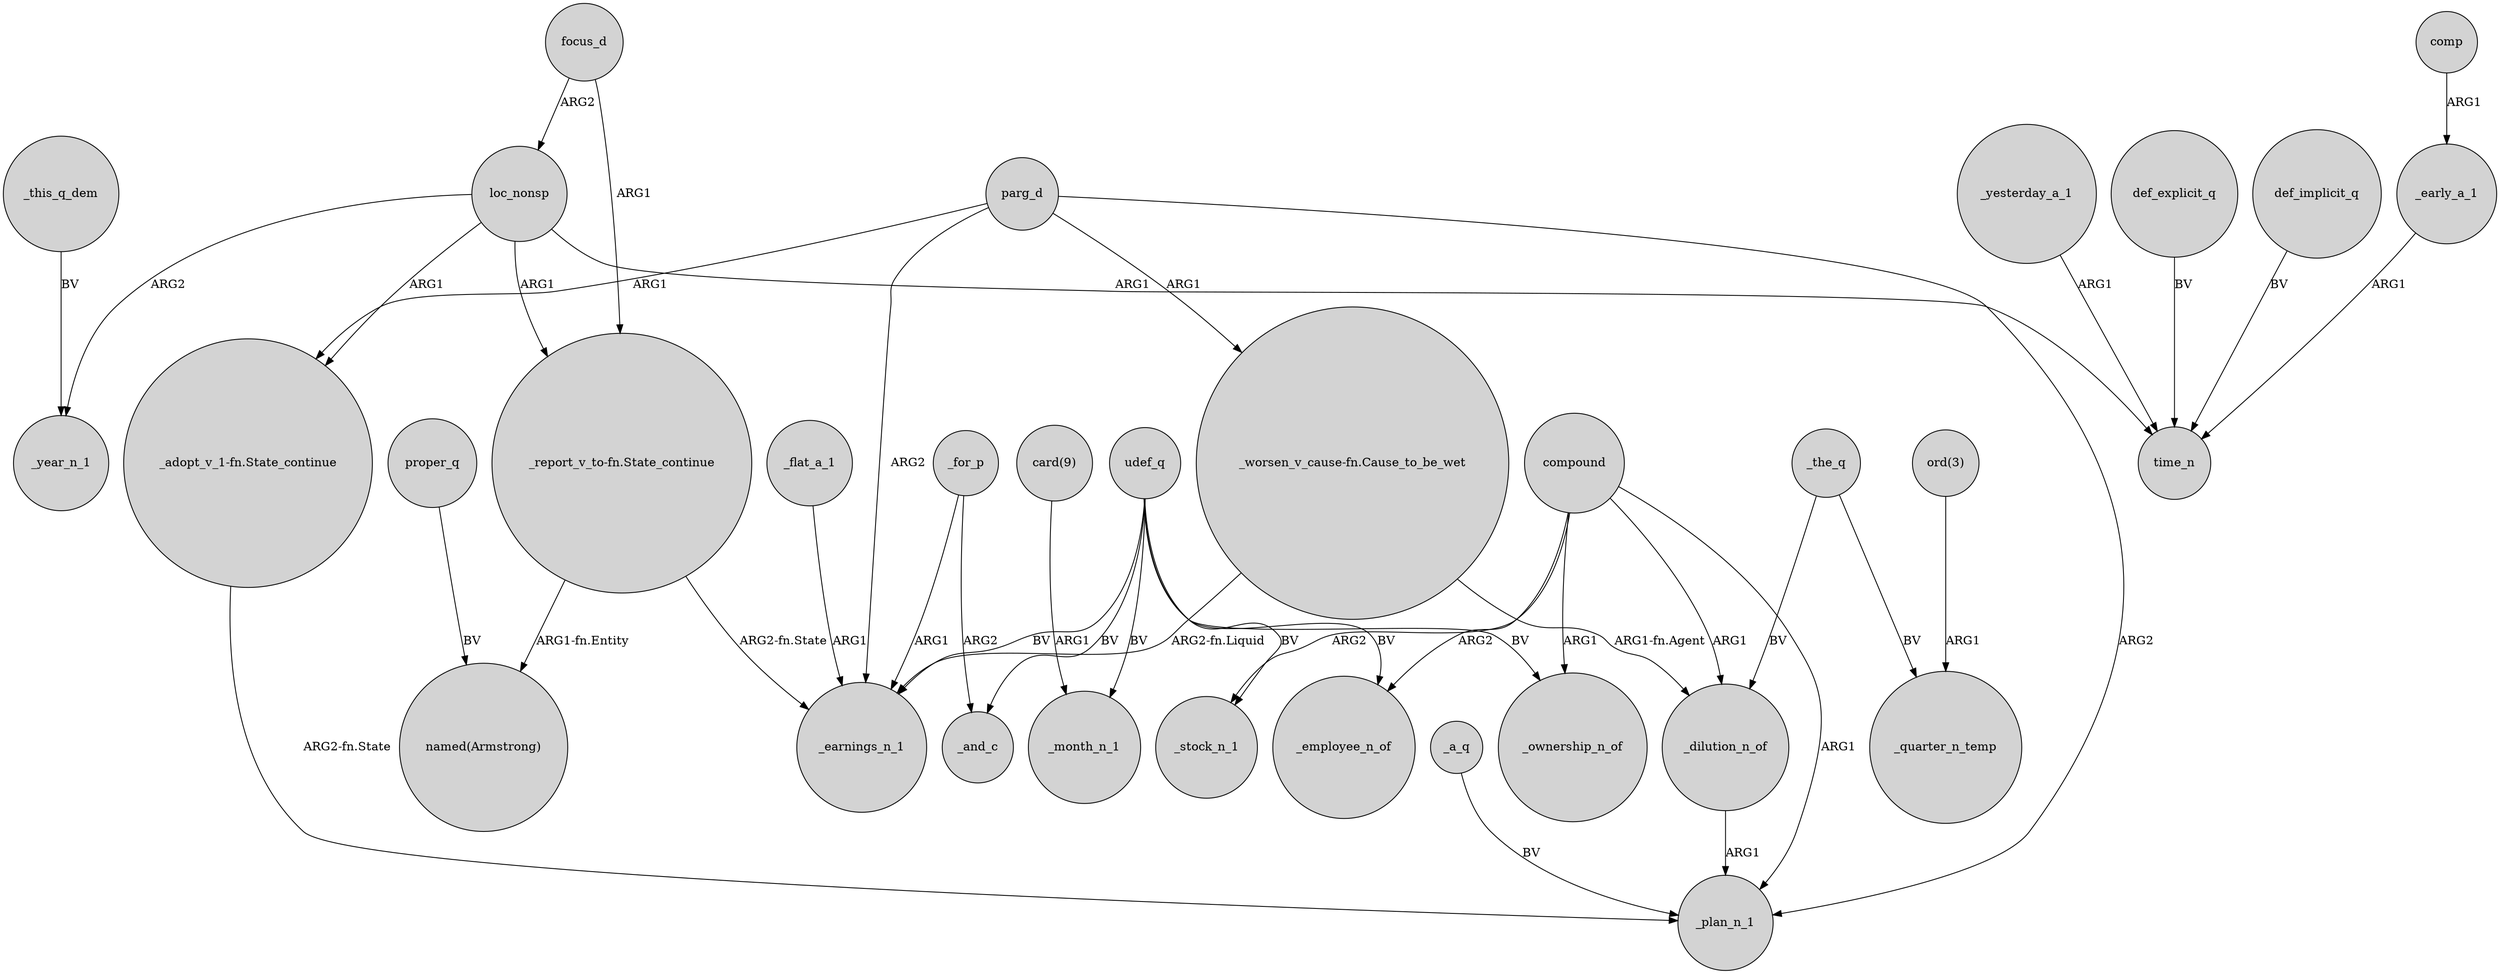 digraph {
	node [shape=circle style=filled]
	udef_q -> _month_n_1 [label=BV]
	_early_a_1 -> time_n [label=ARG1]
	"_report_v_to-fn.State_continue" -> _earnings_n_1 [label="ARG2-fn.State"]
	"_report_v_to-fn.State_continue" -> "named(Armstrong)" [label="ARG1-fn.Entity"]
	"ord(3)" -> _quarter_n_temp [label=ARG1]
	compound -> _ownership_n_of [label=ARG1]
	loc_nonsp -> "_adopt_v_1-fn.State_continue" [label=ARG1]
	_the_q -> _quarter_n_temp [label=BV]
	parg_d -> _plan_n_1 [label=ARG2]
	comp -> _early_a_1 [label=ARG1]
	_yesterday_a_1 -> time_n [label=ARG1]
	focus_d -> loc_nonsp [label=ARG2]
	udef_q -> _and_c [label=BV]
	loc_nonsp -> _year_n_1 [label=ARG2]
	_dilution_n_of -> _plan_n_1 [label=ARG1]
	udef_q -> _ownership_n_of [label=BV]
	loc_nonsp -> "_report_v_to-fn.State_continue" [label=ARG1]
	"_adopt_v_1-fn.State_continue" -> _plan_n_1 [label="ARG2-fn.State"]
	udef_q -> _stock_n_1 [label=BV]
	"_worsen_v_cause-fn.Cause_to_be_wet" -> _dilution_n_of [label="ARG1-fn.Agent"]
	udef_q -> _earnings_n_1 [label=BV]
	_a_q -> _plan_n_1 [label=BV]
	compound -> _stock_n_1 [label=ARG2]
	parg_d -> "_worsen_v_cause-fn.Cause_to_be_wet" [label=ARG1]
	parg_d -> "_adopt_v_1-fn.State_continue" [label=ARG1]
	_this_q_dem -> _year_n_1 [label=BV]
	_flat_a_1 -> _earnings_n_1 [label=ARG1]
	loc_nonsp -> time_n [label=ARG1]
	focus_d -> "_report_v_to-fn.State_continue" [label=ARG1]
	compound -> _dilution_n_of [label=ARG1]
	"_worsen_v_cause-fn.Cause_to_be_wet" -> _earnings_n_1 [label="ARG2-fn.Liquid"]
	def_explicit_q -> time_n [label=BV]
	_the_q -> _dilution_n_of [label=BV]
	_for_p -> _earnings_n_1 [label=ARG1]
	compound -> _employee_n_of [label=ARG2]
	compound -> _plan_n_1 [label=ARG1]
	"card(9)" -> _month_n_1 [label=ARG1]
	def_implicit_q -> time_n [label=BV]
	udef_q -> _employee_n_of [label=BV]
	proper_q -> "named(Armstrong)" [label=BV]
	parg_d -> _earnings_n_1 [label=ARG2]
	_for_p -> _and_c [label=ARG2]
}
